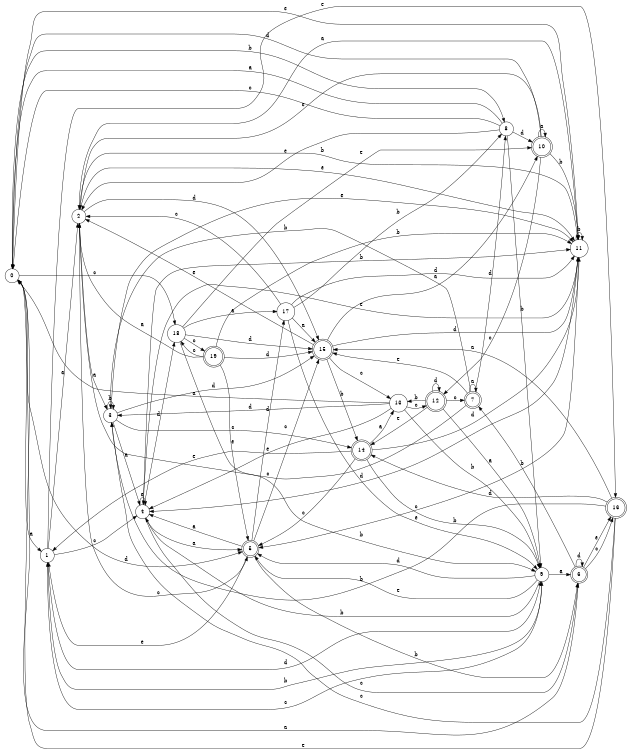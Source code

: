 digraph n16_10 {
__start0 [label="" shape="none"];

rankdir=LR;
size="8,5";

s0 [style="filled", color="black", fillcolor="white" shape="circle", label="0"];
s1 [style="filled", color="black", fillcolor="white" shape="circle", label="1"];
s2 [style="filled", color="black", fillcolor="white" shape="circle", label="2"];
s3 [style="filled", color="black", fillcolor="white" shape="circle", label="3"];
s4 [style="filled", color="black", fillcolor="white" shape="circle", label="4"];
s5 [style="rounded,filled", color="black", fillcolor="white" shape="doublecircle", label="5"];
s6 [style="rounded,filled", color="black", fillcolor="white" shape="doublecircle", label="6"];
s7 [style="rounded,filled", color="black", fillcolor="white" shape="doublecircle", label="7"];
s8 [style="filled", color="black", fillcolor="white" shape="circle", label="8"];
s9 [style="filled", color="black", fillcolor="white" shape="circle", label="9"];
s10 [style="rounded,filled", color="black", fillcolor="white" shape="doublecircle", label="10"];
s11 [style="filled", color="black", fillcolor="white" shape="circle", label="11"];
s12 [style="rounded,filled", color="black", fillcolor="white" shape="doublecircle", label="12"];
s13 [style="filled", color="black", fillcolor="white" shape="circle", label="13"];
s14 [style="rounded,filled", color="black", fillcolor="white" shape="doublecircle", label="14"];
s15 [style="rounded,filled", color="black", fillcolor="white" shape="doublecircle", label="15"];
s16 [style="rounded,filled", color="black", fillcolor="white" shape="doublecircle", label="16"];
s17 [style="filled", color="black", fillcolor="white" shape="circle", label="17"];
s18 [style="filled", color="black", fillcolor="white" shape="circle", label="18"];
s19 [style="rounded,filled", color="black", fillcolor="white" shape="doublecircle", label="19"];
s0 -> s1 [label="a"];
s0 -> s8 [label="b"];
s0 -> s18 [label="c"];
s0 -> s5 [label="d"];
s0 -> s11 [label="e"];
s1 -> s2 [label="a"];
s1 -> s9 [label="b"];
s1 -> s4 [label="c"];
s1 -> s9 [label="d"];
s1 -> s16 [label="e"];
s2 -> s3 [label="a"];
s2 -> s11 [label="b"];
s2 -> s5 [label="c"];
s2 -> s15 [label="d"];
s2 -> s11 [label="e"];
s3 -> s4 [label="a"];
s3 -> s3 [label="b"];
s3 -> s14 [label="c"];
s3 -> s15 [label="d"];
s3 -> s11 [label="e"];
s4 -> s5 [label="a"];
s4 -> s11 [label="b"];
s4 -> s6 [label="c"];
s4 -> s18 [label="d"];
s4 -> s4 [label="e"];
s5 -> s4 [label="a"];
s5 -> s6 [label="b"];
s5 -> s15 [label="c"];
s5 -> s17 [label="d"];
s5 -> s1 [label="e"];
s6 -> s0 [label="a"];
s6 -> s7 [label="b"];
s6 -> s16 [label="c"];
s6 -> s6 [label="d"];
s6 -> s16 [label="e"];
s7 -> s7 [label="a"];
s7 -> s3 [label="b"];
s7 -> s2 [label="c"];
s7 -> s8 [label="d"];
s7 -> s15 [label="e"];
s8 -> s0 [label="a"];
s8 -> s9 [label="b"];
s8 -> s0 [label="c"];
s8 -> s10 [label="d"];
s8 -> s2 [label="e"];
s9 -> s6 [label="a"];
s9 -> s4 [label="b"];
s9 -> s1 [label="c"];
s9 -> s5 [label="d"];
s9 -> s5 [label="e"];
s10 -> s10 [label="a"];
s10 -> s11 [label="b"];
s10 -> s12 [label="c"];
s10 -> s0 [label="d"];
s10 -> s2 [label="e"];
s11 -> s2 [label="a"];
s11 -> s11 [label="b"];
s11 -> s5 [label="c"];
s11 -> s4 [label="d"];
s11 -> s4 [label="e"];
s12 -> s9 [label="a"];
s12 -> s13 [label="b"];
s12 -> s7 [label="c"];
s12 -> s12 [label="d"];
s12 -> s14 [label="e"];
s13 -> s0 [label="a"];
s13 -> s9 [label="b"];
s13 -> s12 [label="c"];
s13 -> s3 [label="d"];
s13 -> s4 [label="e"];
s14 -> s13 [label="a"];
s14 -> s9 [label="b"];
s14 -> s5 [label="c"];
s14 -> s11 [label="d"];
s14 -> s1 [label="e"];
s15 -> s10 [label="a"];
s15 -> s14 [label="b"];
s15 -> s13 [label="c"];
s15 -> s11 [label="d"];
s15 -> s2 [label="e"];
s16 -> s15 [label="a"];
s16 -> s3 [label="b"];
s16 -> s3 [label="c"];
s16 -> s14 [label="d"];
s16 -> s0 [label="e"];
s17 -> s15 [label="a"];
s17 -> s8 [label="b"];
s17 -> s2 [label="c"];
s17 -> s11 [label="d"];
s17 -> s9 [label="e"];
s18 -> s17 [label="a"];
s18 -> s9 [label="b"];
s18 -> s19 [label="c"];
s18 -> s15 [label="d"];
s18 -> s10 [label="e"];
s19 -> s2 [label="a"];
s19 -> s11 [label="b"];
s19 -> s18 [label="c"];
s19 -> s15 [label="d"];
s19 -> s5 [label="e"];

}